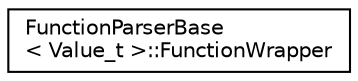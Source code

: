 digraph "Graphical Class Hierarchy"
{
 // LATEX_PDF_SIZE
  edge [fontname="Helvetica",fontsize="10",labelfontname="Helvetica",labelfontsize="10"];
  node [fontname="Helvetica",fontsize="10",shape=record];
  rankdir="LR";
  Node0 [label="FunctionParserBase\l\< Value_t \>::FunctionWrapper",height=0.2,width=0.4,color="black", fillcolor="white", style="filled",URL="$classFunctionParserBase_1_1FunctionWrapper.html",tooltip=" "];
}
